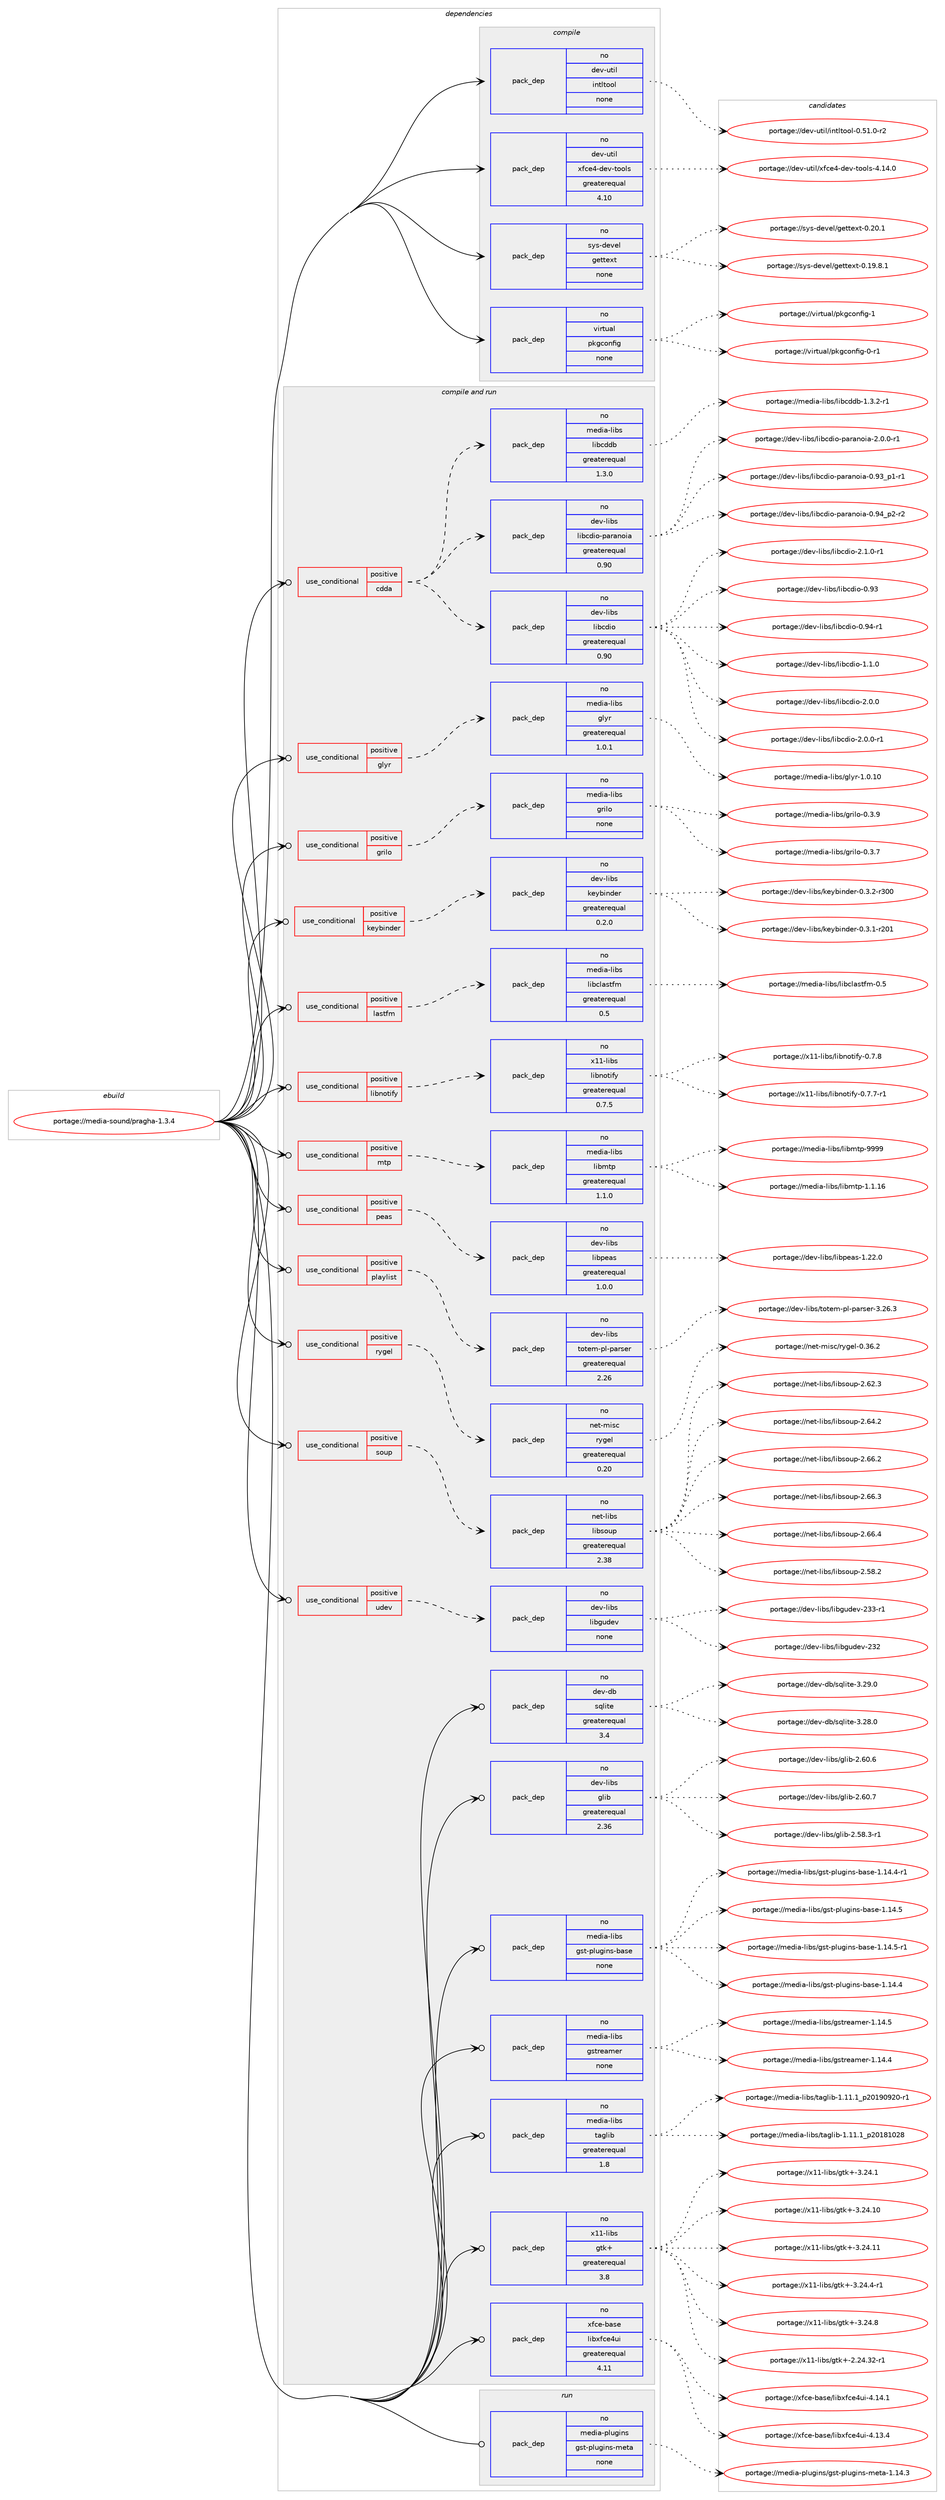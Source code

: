 digraph prolog {

# *************
# Graph options
# *************

newrank=true;
concentrate=true;
compound=true;
graph [rankdir=LR,fontname=Helvetica,fontsize=10,ranksep=1.5];#, ranksep=2.5, nodesep=0.2];
edge  [arrowhead=vee];
node  [fontname=Helvetica,fontsize=10];

# **********
# The ebuild
# **********

subgraph cluster_leftcol {
color=gray;
rank=same;
label=<<i>ebuild</i>>;
id [label="portage://media-sound/pragha-1.3.4", color=red, width=4, href="../media-sound/pragha-1.3.4.svg"];
}

# ****************
# The dependencies
# ****************

subgraph cluster_midcol {
color=gray;
label=<<i>dependencies</i>>;
subgraph cluster_compile {
fillcolor="#eeeeee";
style=filled;
label=<<i>compile</i>>;
subgraph pack246447 {
dependency335256 [label=<<TABLE BORDER="0" CELLBORDER="1" CELLSPACING="0" CELLPADDING="4" WIDTH="220"><TR><TD ROWSPAN="6" CELLPADDING="30">pack_dep</TD></TR><TR><TD WIDTH="110">no</TD></TR><TR><TD>dev-util</TD></TR><TR><TD>intltool</TD></TR><TR><TD>none</TD></TR><TR><TD></TD></TR></TABLE>>, shape=none, color=blue];
}
id:e -> dependency335256:w [weight=20,style="solid",arrowhead="vee"];
subgraph pack246448 {
dependency335257 [label=<<TABLE BORDER="0" CELLBORDER="1" CELLSPACING="0" CELLPADDING="4" WIDTH="220"><TR><TD ROWSPAN="6" CELLPADDING="30">pack_dep</TD></TR><TR><TD WIDTH="110">no</TD></TR><TR><TD>dev-util</TD></TR><TR><TD>xfce4-dev-tools</TD></TR><TR><TD>greaterequal</TD></TR><TR><TD>4.10</TD></TR></TABLE>>, shape=none, color=blue];
}
id:e -> dependency335257:w [weight=20,style="solid",arrowhead="vee"];
subgraph pack246449 {
dependency335258 [label=<<TABLE BORDER="0" CELLBORDER="1" CELLSPACING="0" CELLPADDING="4" WIDTH="220"><TR><TD ROWSPAN="6" CELLPADDING="30">pack_dep</TD></TR><TR><TD WIDTH="110">no</TD></TR><TR><TD>sys-devel</TD></TR><TR><TD>gettext</TD></TR><TR><TD>none</TD></TR><TR><TD></TD></TR></TABLE>>, shape=none, color=blue];
}
id:e -> dependency335258:w [weight=20,style="solid",arrowhead="vee"];
subgraph pack246450 {
dependency335259 [label=<<TABLE BORDER="0" CELLBORDER="1" CELLSPACING="0" CELLPADDING="4" WIDTH="220"><TR><TD ROWSPAN="6" CELLPADDING="30">pack_dep</TD></TR><TR><TD WIDTH="110">no</TD></TR><TR><TD>virtual</TD></TR><TR><TD>pkgconfig</TD></TR><TR><TD>none</TD></TR><TR><TD></TD></TR></TABLE>>, shape=none, color=blue];
}
id:e -> dependency335259:w [weight=20,style="solid",arrowhead="vee"];
}
subgraph cluster_compileandrun {
fillcolor="#eeeeee";
style=filled;
label=<<i>compile and run</i>>;
subgraph cond83295 {
dependency335260 [label=<<TABLE BORDER="0" CELLBORDER="1" CELLSPACING="0" CELLPADDING="4"><TR><TD ROWSPAN="3" CELLPADDING="10">use_conditional</TD></TR><TR><TD>positive</TD></TR><TR><TD>cdda</TD></TR></TABLE>>, shape=none, color=red];
subgraph pack246451 {
dependency335261 [label=<<TABLE BORDER="0" CELLBORDER="1" CELLSPACING="0" CELLPADDING="4" WIDTH="220"><TR><TD ROWSPAN="6" CELLPADDING="30">pack_dep</TD></TR><TR><TD WIDTH="110">no</TD></TR><TR><TD>dev-libs</TD></TR><TR><TD>libcdio</TD></TR><TR><TD>greaterequal</TD></TR><TR><TD>0.90</TD></TR></TABLE>>, shape=none, color=blue];
}
dependency335260:e -> dependency335261:w [weight=20,style="dashed",arrowhead="vee"];
subgraph pack246452 {
dependency335262 [label=<<TABLE BORDER="0" CELLBORDER="1" CELLSPACING="0" CELLPADDING="4" WIDTH="220"><TR><TD ROWSPAN="6" CELLPADDING="30">pack_dep</TD></TR><TR><TD WIDTH="110">no</TD></TR><TR><TD>dev-libs</TD></TR><TR><TD>libcdio-paranoia</TD></TR><TR><TD>greaterequal</TD></TR><TR><TD>0.90</TD></TR></TABLE>>, shape=none, color=blue];
}
dependency335260:e -> dependency335262:w [weight=20,style="dashed",arrowhead="vee"];
subgraph pack246453 {
dependency335263 [label=<<TABLE BORDER="0" CELLBORDER="1" CELLSPACING="0" CELLPADDING="4" WIDTH="220"><TR><TD ROWSPAN="6" CELLPADDING="30">pack_dep</TD></TR><TR><TD WIDTH="110">no</TD></TR><TR><TD>media-libs</TD></TR><TR><TD>libcddb</TD></TR><TR><TD>greaterequal</TD></TR><TR><TD>1.3.0</TD></TR></TABLE>>, shape=none, color=blue];
}
dependency335260:e -> dependency335263:w [weight=20,style="dashed",arrowhead="vee"];
}
id:e -> dependency335260:w [weight=20,style="solid",arrowhead="odotvee"];
subgraph cond83296 {
dependency335264 [label=<<TABLE BORDER="0" CELLBORDER="1" CELLSPACING="0" CELLPADDING="4"><TR><TD ROWSPAN="3" CELLPADDING="10">use_conditional</TD></TR><TR><TD>positive</TD></TR><TR><TD>glyr</TD></TR></TABLE>>, shape=none, color=red];
subgraph pack246454 {
dependency335265 [label=<<TABLE BORDER="0" CELLBORDER="1" CELLSPACING="0" CELLPADDING="4" WIDTH="220"><TR><TD ROWSPAN="6" CELLPADDING="30">pack_dep</TD></TR><TR><TD WIDTH="110">no</TD></TR><TR><TD>media-libs</TD></TR><TR><TD>glyr</TD></TR><TR><TD>greaterequal</TD></TR><TR><TD>1.0.1</TD></TR></TABLE>>, shape=none, color=blue];
}
dependency335264:e -> dependency335265:w [weight=20,style="dashed",arrowhead="vee"];
}
id:e -> dependency335264:w [weight=20,style="solid",arrowhead="odotvee"];
subgraph cond83297 {
dependency335266 [label=<<TABLE BORDER="0" CELLBORDER="1" CELLSPACING="0" CELLPADDING="4"><TR><TD ROWSPAN="3" CELLPADDING="10">use_conditional</TD></TR><TR><TD>positive</TD></TR><TR><TD>grilo</TD></TR></TABLE>>, shape=none, color=red];
subgraph pack246455 {
dependency335267 [label=<<TABLE BORDER="0" CELLBORDER="1" CELLSPACING="0" CELLPADDING="4" WIDTH="220"><TR><TD ROWSPAN="6" CELLPADDING="30">pack_dep</TD></TR><TR><TD WIDTH="110">no</TD></TR><TR><TD>media-libs</TD></TR><TR><TD>grilo</TD></TR><TR><TD>none</TD></TR><TR><TD></TD></TR></TABLE>>, shape=none, color=blue];
}
dependency335266:e -> dependency335267:w [weight=20,style="dashed",arrowhead="vee"];
}
id:e -> dependency335266:w [weight=20,style="solid",arrowhead="odotvee"];
subgraph cond83298 {
dependency335268 [label=<<TABLE BORDER="0" CELLBORDER="1" CELLSPACING="0" CELLPADDING="4"><TR><TD ROWSPAN="3" CELLPADDING="10">use_conditional</TD></TR><TR><TD>positive</TD></TR><TR><TD>keybinder</TD></TR></TABLE>>, shape=none, color=red];
subgraph pack246456 {
dependency335269 [label=<<TABLE BORDER="0" CELLBORDER="1" CELLSPACING="0" CELLPADDING="4" WIDTH="220"><TR><TD ROWSPAN="6" CELLPADDING="30">pack_dep</TD></TR><TR><TD WIDTH="110">no</TD></TR><TR><TD>dev-libs</TD></TR><TR><TD>keybinder</TD></TR><TR><TD>greaterequal</TD></TR><TR><TD>0.2.0</TD></TR></TABLE>>, shape=none, color=blue];
}
dependency335268:e -> dependency335269:w [weight=20,style="dashed",arrowhead="vee"];
}
id:e -> dependency335268:w [weight=20,style="solid",arrowhead="odotvee"];
subgraph cond83299 {
dependency335270 [label=<<TABLE BORDER="0" CELLBORDER="1" CELLSPACING="0" CELLPADDING="4"><TR><TD ROWSPAN="3" CELLPADDING="10">use_conditional</TD></TR><TR><TD>positive</TD></TR><TR><TD>lastfm</TD></TR></TABLE>>, shape=none, color=red];
subgraph pack246457 {
dependency335271 [label=<<TABLE BORDER="0" CELLBORDER="1" CELLSPACING="0" CELLPADDING="4" WIDTH="220"><TR><TD ROWSPAN="6" CELLPADDING="30">pack_dep</TD></TR><TR><TD WIDTH="110">no</TD></TR><TR><TD>media-libs</TD></TR><TR><TD>libclastfm</TD></TR><TR><TD>greaterequal</TD></TR><TR><TD>0.5</TD></TR></TABLE>>, shape=none, color=blue];
}
dependency335270:e -> dependency335271:w [weight=20,style="dashed",arrowhead="vee"];
}
id:e -> dependency335270:w [weight=20,style="solid",arrowhead="odotvee"];
subgraph cond83300 {
dependency335272 [label=<<TABLE BORDER="0" CELLBORDER="1" CELLSPACING="0" CELLPADDING="4"><TR><TD ROWSPAN="3" CELLPADDING="10">use_conditional</TD></TR><TR><TD>positive</TD></TR><TR><TD>libnotify</TD></TR></TABLE>>, shape=none, color=red];
subgraph pack246458 {
dependency335273 [label=<<TABLE BORDER="0" CELLBORDER="1" CELLSPACING="0" CELLPADDING="4" WIDTH="220"><TR><TD ROWSPAN="6" CELLPADDING="30">pack_dep</TD></TR><TR><TD WIDTH="110">no</TD></TR><TR><TD>x11-libs</TD></TR><TR><TD>libnotify</TD></TR><TR><TD>greaterequal</TD></TR><TR><TD>0.7.5</TD></TR></TABLE>>, shape=none, color=blue];
}
dependency335272:e -> dependency335273:w [weight=20,style="dashed",arrowhead="vee"];
}
id:e -> dependency335272:w [weight=20,style="solid",arrowhead="odotvee"];
subgraph cond83301 {
dependency335274 [label=<<TABLE BORDER="0" CELLBORDER="1" CELLSPACING="0" CELLPADDING="4"><TR><TD ROWSPAN="3" CELLPADDING="10">use_conditional</TD></TR><TR><TD>positive</TD></TR><TR><TD>mtp</TD></TR></TABLE>>, shape=none, color=red];
subgraph pack246459 {
dependency335275 [label=<<TABLE BORDER="0" CELLBORDER="1" CELLSPACING="0" CELLPADDING="4" WIDTH="220"><TR><TD ROWSPAN="6" CELLPADDING="30">pack_dep</TD></TR><TR><TD WIDTH="110">no</TD></TR><TR><TD>media-libs</TD></TR><TR><TD>libmtp</TD></TR><TR><TD>greaterequal</TD></TR><TR><TD>1.1.0</TD></TR></TABLE>>, shape=none, color=blue];
}
dependency335274:e -> dependency335275:w [weight=20,style="dashed",arrowhead="vee"];
}
id:e -> dependency335274:w [weight=20,style="solid",arrowhead="odotvee"];
subgraph cond83302 {
dependency335276 [label=<<TABLE BORDER="0" CELLBORDER="1" CELLSPACING="0" CELLPADDING="4"><TR><TD ROWSPAN="3" CELLPADDING="10">use_conditional</TD></TR><TR><TD>positive</TD></TR><TR><TD>peas</TD></TR></TABLE>>, shape=none, color=red];
subgraph pack246460 {
dependency335277 [label=<<TABLE BORDER="0" CELLBORDER="1" CELLSPACING="0" CELLPADDING="4" WIDTH="220"><TR><TD ROWSPAN="6" CELLPADDING="30">pack_dep</TD></TR><TR><TD WIDTH="110">no</TD></TR><TR><TD>dev-libs</TD></TR><TR><TD>libpeas</TD></TR><TR><TD>greaterequal</TD></TR><TR><TD>1.0.0</TD></TR></TABLE>>, shape=none, color=blue];
}
dependency335276:e -> dependency335277:w [weight=20,style="dashed",arrowhead="vee"];
}
id:e -> dependency335276:w [weight=20,style="solid",arrowhead="odotvee"];
subgraph cond83303 {
dependency335278 [label=<<TABLE BORDER="0" CELLBORDER="1" CELLSPACING="0" CELLPADDING="4"><TR><TD ROWSPAN="3" CELLPADDING="10">use_conditional</TD></TR><TR><TD>positive</TD></TR><TR><TD>playlist</TD></TR></TABLE>>, shape=none, color=red];
subgraph pack246461 {
dependency335279 [label=<<TABLE BORDER="0" CELLBORDER="1" CELLSPACING="0" CELLPADDING="4" WIDTH="220"><TR><TD ROWSPAN="6" CELLPADDING="30">pack_dep</TD></TR><TR><TD WIDTH="110">no</TD></TR><TR><TD>dev-libs</TD></TR><TR><TD>totem-pl-parser</TD></TR><TR><TD>greaterequal</TD></TR><TR><TD>2.26</TD></TR></TABLE>>, shape=none, color=blue];
}
dependency335278:e -> dependency335279:w [weight=20,style="dashed",arrowhead="vee"];
}
id:e -> dependency335278:w [weight=20,style="solid",arrowhead="odotvee"];
subgraph cond83304 {
dependency335280 [label=<<TABLE BORDER="0" CELLBORDER="1" CELLSPACING="0" CELLPADDING="4"><TR><TD ROWSPAN="3" CELLPADDING="10">use_conditional</TD></TR><TR><TD>positive</TD></TR><TR><TD>rygel</TD></TR></TABLE>>, shape=none, color=red];
subgraph pack246462 {
dependency335281 [label=<<TABLE BORDER="0" CELLBORDER="1" CELLSPACING="0" CELLPADDING="4" WIDTH="220"><TR><TD ROWSPAN="6" CELLPADDING="30">pack_dep</TD></TR><TR><TD WIDTH="110">no</TD></TR><TR><TD>net-misc</TD></TR><TR><TD>rygel</TD></TR><TR><TD>greaterequal</TD></TR><TR><TD>0.20</TD></TR></TABLE>>, shape=none, color=blue];
}
dependency335280:e -> dependency335281:w [weight=20,style="dashed",arrowhead="vee"];
}
id:e -> dependency335280:w [weight=20,style="solid",arrowhead="odotvee"];
subgraph cond83305 {
dependency335282 [label=<<TABLE BORDER="0" CELLBORDER="1" CELLSPACING="0" CELLPADDING="4"><TR><TD ROWSPAN="3" CELLPADDING="10">use_conditional</TD></TR><TR><TD>positive</TD></TR><TR><TD>soup</TD></TR></TABLE>>, shape=none, color=red];
subgraph pack246463 {
dependency335283 [label=<<TABLE BORDER="0" CELLBORDER="1" CELLSPACING="0" CELLPADDING="4" WIDTH="220"><TR><TD ROWSPAN="6" CELLPADDING="30">pack_dep</TD></TR><TR><TD WIDTH="110">no</TD></TR><TR><TD>net-libs</TD></TR><TR><TD>libsoup</TD></TR><TR><TD>greaterequal</TD></TR><TR><TD>2.38</TD></TR></TABLE>>, shape=none, color=blue];
}
dependency335282:e -> dependency335283:w [weight=20,style="dashed",arrowhead="vee"];
}
id:e -> dependency335282:w [weight=20,style="solid",arrowhead="odotvee"];
subgraph cond83306 {
dependency335284 [label=<<TABLE BORDER="0" CELLBORDER="1" CELLSPACING="0" CELLPADDING="4"><TR><TD ROWSPAN="3" CELLPADDING="10">use_conditional</TD></TR><TR><TD>positive</TD></TR><TR><TD>udev</TD></TR></TABLE>>, shape=none, color=red];
subgraph pack246464 {
dependency335285 [label=<<TABLE BORDER="0" CELLBORDER="1" CELLSPACING="0" CELLPADDING="4" WIDTH="220"><TR><TD ROWSPAN="6" CELLPADDING="30">pack_dep</TD></TR><TR><TD WIDTH="110">no</TD></TR><TR><TD>dev-libs</TD></TR><TR><TD>libgudev</TD></TR><TR><TD>none</TD></TR><TR><TD></TD></TR></TABLE>>, shape=none, color=blue];
}
dependency335284:e -> dependency335285:w [weight=20,style="dashed",arrowhead="vee"];
}
id:e -> dependency335284:w [weight=20,style="solid",arrowhead="odotvee"];
subgraph pack246465 {
dependency335286 [label=<<TABLE BORDER="0" CELLBORDER="1" CELLSPACING="0" CELLPADDING="4" WIDTH="220"><TR><TD ROWSPAN="6" CELLPADDING="30">pack_dep</TD></TR><TR><TD WIDTH="110">no</TD></TR><TR><TD>dev-db</TD></TR><TR><TD>sqlite</TD></TR><TR><TD>greaterequal</TD></TR><TR><TD>3.4</TD></TR></TABLE>>, shape=none, color=blue];
}
id:e -> dependency335286:w [weight=20,style="solid",arrowhead="odotvee"];
subgraph pack246466 {
dependency335287 [label=<<TABLE BORDER="0" CELLBORDER="1" CELLSPACING="0" CELLPADDING="4" WIDTH="220"><TR><TD ROWSPAN="6" CELLPADDING="30">pack_dep</TD></TR><TR><TD WIDTH="110">no</TD></TR><TR><TD>dev-libs</TD></TR><TR><TD>glib</TD></TR><TR><TD>greaterequal</TD></TR><TR><TD>2.36</TD></TR></TABLE>>, shape=none, color=blue];
}
id:e -> dependency335287:w [weight=20,style="solid",arrowhead="odotvee"];
subgraph pack246467 {
dependency335288 [label=<<TABLE BORDER="0" CELLBORDER="1" CELLSPACING="0" CELLPADDING="4" WIDTH="220"><TR><TD ROWSPAN="6" CELLPADDING="30">pack_dep</TD></TR><TR><TD WIDTH="110">no</TD></TR><TR><TD>media-libs</TD></TR><TR><TD>gst-plugins-base</TD></TR><TR><TD>none</TD></TR><TR><TD></TD></TR></TABLE>>, shape=none, color=blue];
}
id:e -> dependency335288:w [weight=20,style="solid",arrowhead="odotvee"];
subgraph pack246468 {
dependency335289 [label=<<TABLE BORDER="0" CELLBORDER="1" CELLSPACING="0" CELLPADDING="4" WIDTH="220"><TR><TD ROWSPAN="6" CELLPADDING="30">pack_dep</TD></TR><TR><TD WIDTH="110">no</TD></TR><TR><TD>media-libs</TD></TR><TR><TD>gstreamer</TD></TR><TR><TD>none</TD></TR><TR><TD></TD></TR></TABLE>>, shape=none, color=blue];
}
id:e -> dependency335289:w [weight=20,style="solid",arrowhead="odotvee"];
subgraph pack246469 {
dependency335290 [label=<<TABLE BORDER="0" CELLBORDER="1" CELLSPACING="0" CELLPADDING="4" WIDTH="220"><TR><TD ROWSPAN="6" CELLPADDING="30">pack_dep</TD></TR><TR><TD WIDTH="110">no</TD></TR><TR><TD>media-libs</TD></TR><TR><TD>taglib</TD></TR><TR><TD>greaterequal</TD></TR><TR><TD>1.8</TD></TR></TABLE>>, shape=none, color=blue];
}
id:e -> dependency335290:w [weight=20,style="solid",arrowhead="odotvee"];
subgraph pack246470 {
dependency335291 [label=<<TABLE BORDER="0" CELLBORDER="1" CELLSPACING="0" CELLPADDING="4" WIDTH="220"><TR><TD ROWSPAN="6" CELLPADDING="30">pack_dep</TD></TR><TR><TD WIDTH="110">no</TD></TR><TR><TD>x11-libs</TD></TR><TR><TD>gtk+</TD></TR><TR><TD>greaterequal</TD></TR><TR><TD>3.8</TD></TR></TABLE>>, shape=none, color=blue];
}
id:e -> dependency335291:w [weight=20,style="solid",arrowhead="odotvee"];
subgraph pack246471 {
dependency335292 [label=<<TABLE BORDER="0" CELLBORDER="1" CELLSPACING="0" CELLPADDING="4" WIDTH="220"><TR><TD ROWSPAN="6" CELLPADDING="30">pack_dep</TD></TR><TR><TD WIDTH="110">no</TD></TR><TR><TD>xfce-base</TD></TR><TR><TD>libxfce4ui</TD></TR><TR><TD>greaterequal</TD></TR><TR><TD>4.11</TD></TR></TABLE>>, shape=none, color=blue];
}
id:e -> dependency335292:w [weight=20,style="solid",arrowhead="odotvee"];
}
subgraph cluster_run {
fillcolor="#eeeeee";
style=filled;
label=<<i>run</i>>;
subgraph pack246472 {
dependency335293 [label=<<TABLE BORDER="0" CELLBORDER="1" CELLSPACING="0" CELLPADDING="4" WIDTH="220"><TR><TD ROWSPAN="6" CELLPADDING="30">pack_dep</TD></TR><TR><TD WIDTH="110">no</TD></TR><TR><TD>media-plugins</TD></TR><TR><TD>gst-plugins-meta</TD></TR><TR><TD>none</TD></TR><TR><TD></TD></TR></TABLE>>, shape=none, color=blue];
}
id:e -> dependency335293:w [weight=20,style="solid",arrowhead="odot"];
}
}

# **************
# The candidates
# **************

subgraph cluster_choices {
rank=same;
color=gray;
label=<<i>candidates</i>>;

subgraph choice246447 {
color=black;
nodesep=1;
choiceportage1001011184511711610510847105110116108116111111108454846534946484511450 [label="portage://dev-util/intltool-0.51.0-r2", color=red, width=4,href="../dev-util/intltool-0.51.0-r2.svg"];
dependency335256:e -> choiceportage1001011184511711610510847105110116108116111111108454846534946484511450:w [style=dotted,weight="100"];
}
subgraph choice246448 {
color=black;
nodesep=1;
choiceportage10010111845117116105108471201029910152451001011184511611111110811545524649524648 [label="portage://dev-util/xfce4-dev-tools-4.14.0", color=red, width=4,href="../dev-util/xfce4-dev-tools-4.14.0.svg"];
dependency335257:e -> choiceportage10010111845117116105108471201029910152451001011184511611111110811545524649524648:w [style=dotted,weight="100"];
}
subgraph choice246449 {
color=black;
nodesep=1;
choiceportage1151211154510010111810110847103101116116101120116454846495746564649 [label="portage://sys-devel/gettext-0.19.8.1", color=red, width=4,href="../sys-devel/gettext-0.19.8.1.svg"];
choiceportage115121115451001011181011084710310111611610112011645484650484649 [label="portage://sys-devel/gettext-0.20.1", color=red, width=4,href="../sys-devel/gettext-0.20.1.svg"];
dependency335258:e -> choiceportage1151211154510010111810110847103101116116101120116454846495746564649:w [style=dotted,weight="100"];
dependency335258:e -> choiceportage115121115451001011181011084710310111611610112011645484650484649:w [style=dotted,weight="100"];
}
subgraph choice246450 {
color=black;
nodesep=1;
choiceportage11810511411611797108471121071039911111010210510345484511449 [label="portage://virtual/pkgconfig-0-r1", color=red, width=4,href="../virtual/pkgconfig-0-r1.svg"];
choiceportage1181051141161179710847112107103991111101021051034549 [label="portage://virtual/pkgconfig-1", color=red, width=4,href="../virtual/pkgconfig-1.svg"];
dependency335259:e -> choiceportage11810511411611797108471121071039911111010210510345484511449:w [style=dotted,weight="100"];
dependency335259:e -> choiceportage1181051141161179710847112107103991111101021051034549:w [style=dotted,weight="100"];
}
subgraph choice246451 {
color=black;
nodesep=1;
choiceportage10010111845108105981154710810598991001051114548465751 [label="portage://dev-libs/libcdio-0.93", color=red, width=4,href="../dev-libs/libcdio-0.93.svg"];
choiceportage100101118451081059811547108105989910010511145484657524511449 [label="portage://dev-libs/libcdio-0.94-r1", color=red, width=4,href="../dev-libs/libcdio-0.94-r1.svg"];
choiceportage1001011184510810598115471081059899100105111454946494648 [label="portage://dev-libs/libcdio-1.1.0", color=red, width=4,href="../dev-libs/libcdio-1.1.0.svg"];
choiceportage1001011184510810598115471081059899100105111455046484648 [label="portage://dev-libs/libcdio-2.0.0", color=red, width=4,href="../dev-libs/libcdio-2.0.0.svg"];
choiceportage10010111845108105981154710810598991001051114550464846484511449 [label="portage://dev-libs/libcdio-2.0.0-r1", color=red, width=4,href="../dev-libs/libcdio-2.0.0-r1.svg"];
choiceportage10010111845108105981154710810598991001051114550464946484511449 [label="portage://dev-libs/libcdio-2.1.0-r1", color=red, width=4,href="../dev-libs/libcdio-2.1.0-r1.svg"];
dependency335261:e -> choiceportage10010111845108105981154710810598991001051114548465751:w [style=dotted,weight="100"];
dependency335261:e -> choiceportage100101118451081059811547108105989910010511145484657524511449:w [style=dotted,weight="100"];
dependency335261:e -> choiceportage1001011184510810598115471081059899100105111454946494648:w [style=dotted,weight="100"];
dependency335261:e -> choiceportage1001011184510810598115471081059899100105111455046484648:w [style=dotted,weight="100"];
dependency335261:e -> choiceportage10010111845108105981154710810598991001051114550464846484511449:w [style=dotted,weight="100"];
dependency335261:e -> choiceportage10010111845108105981154710810598991001051114550464946484511449:w [style=dotted,weight="100"];
}
subgraph choice246452 {
color=black;
nodesep=1;
choiceportage100101118451081059811547108105989910010511145112971149711011110597454846575195112494511449 [label="portage://dev-libs/libcdio-paranoia-0.93_p1-r1", color=red, width=4,href="../dev-libs/libcdio-paranoia-0.93_p1-r1.svg"];
choiceportage100101118451081059811547108105989910010511145112971149711011110597454846575295112504511450 [label="portage://dev-libs/libcdio-paranoia-0.94_p2-r2", color=red, width=4,href="../dev-libs/libcdio-paranoia-0.94_p2-r2.svg"];
choiceportage1001011184510810598115471081059899100105111451129711497110111105974550464846484511449 [label="portage://dev-libs/libcdio-paranoia-2.0.0-r1", color=red, width=4,href="../dev-libs/libcdio-paranoia-2.0.0-r1.svg"];
dependency335262:e -> choiceportage100101118451081059811547108105989910010511145112971149711011110597454846575195112494511449:w [style=dotted,weight="100"];
dependency335262:e -> choiceportage100101118451081059811547108105989910010511145112971149711011110597454846575295112504511450:w [style=dotted,weight="100"];
dependency335262:e -> choiceportage1001011184510810598115471081059899100105111451129711497110111105974550464846484511449:w [style=dotted,weight="100"];
}
subgraph choice246453 {
color=black;
nodesep=1;
choiceportage109101100105974510810598115471081059899100100984549465146504511449 [label="portage://media-libs/libcddb-1.3.2-r1", color=red, width=4,href="../media-libs/libcddb-1.3.2-r1.svg"];
dependency335263:e -> choiceportage109101100105974510810598115471081059899100100984549465146504511449:w [style=dotted,weight="100"];
}
subgraph choice246454 {
color=black;
nodesep=1;
choiceportage1091011001059745108105981154710310812111445494648464948 [label="portage://media-libs/glyr-1.0.10", color=red, width=4,href="../media-libs/glyr-1.0.10.svg"];
dependency335265:e -> choiceportage1091011001059745108105981154710310812111445494648464948:w [style=dotted,weight="100"];
}
subgraph choice246455 {
color=black;
nodesep=1;
choiceportage10910110010597451081059811547103114105108111454846514655 [label="portage://media-libs/grilo-0.3.7", color=red, width=4,href="../media-libs/grilo-0.3.7.svg"];
choiceportage10910110010597451081059811547103114105108111454846514657 [label="portage://media-libs/grilo-0.3.9", color=red, width=4,href="../media-libs/grilo-0.3.9.svg"];
dependency335267:e -> choiceportage10910110010597451081059811547103114105108111454846514655:w [style=dotted,weight="100"];
dependency335267:e -> choiceportage10910110010597451081059811547103114105108111454846514657:w [style=dotted,weight="100"];
}
subgraph choice246456 {
color=black;
nodesep=1;
choiceportage1001011184510810598115471071011219810511010010111445484651464945114504849 [label="portage://dev-libs/keybinder-0.3.1-r201", color=red, width=4,href="../dev-libs/keybinder-0.3.1-r201.svg"];
choiceportage1001011184510810598115471071011219810511010010111445484651465045114514848 [label="portage://dev-libs/keybinder-0.3.2-r300", color=red, width=4,href="../dev-libs/keybinder-0.3.2-r300.svg"];
dependency335269:e -> choiceportage1001011184510810598115471071011219810511010010111445484651464945114504849:w [style=dotted,weight="100"];
dependency335269:e -> choiceportage1001011184510810598115471071011219810511010010111445484651465045114514848:w [style=dotted,weight="100"];
}
subgraph choice246457 {
color=black;
nodesep=1;
choiceportage1091011001059745108105981154710810598991089711511610210945484653 [label="portage://media-libs/libclastfm-0.5", color=red, width=4,href="../media-libs/libclastfm-0.5.svg"];
dependency335271:e -> choiceportage1091011001059745108105981154710810598991089711511610210945484653:w [style=dotted,weight="100"];
}
subgraph choice246458 {
color=black;
nodesep=1;
choiceportage1204949451081059811547108105981101111161051021214548465546554511449 [label="portage://x11-libs/libnotify-0.7.7-r1", color=red, width=4,href="../x11-libs/libnotify-0.7.7-r1.svg"];
choiceportage120494945108105981154710810598110111116105102121454846554656 [label="portage://x11-libs/libnotify-0.7.8", color=red, width=4,href="../x11-libs/libnotify-0.7.8.svg"];
dependency335273:e -> choiceportage1204949451081059811547108105981101111161051021214548465546554511449:w [style=dotted,weight="100"];
dependency335273:e -> choiceportage120494945108105981154710810598110111116105102121454846554656:w [style=dotted,weight="100"];
}
subgraph choice246459 {
color=black;
nodesep=1;
choiceportage109101100105974510810598115471081059810911611245494649464954 [label="portage://media-libs/libmtp-1.1.16", color=red, width=4,href="../media-libs/libmtp-1.1.16.svg"];
choiceportage10910110010597451081059811547108105981091161124557575757 [label="portage://media-libs/libmtp-9999", color=red, width=4,href="../media-libs/libmtp-9999.svg"];
dependency335275:e -> choiceportage109101100105974510810598115471081059810911611245494649464954:w [style=dotted,weight="100"];
dependency335275:e -> choiceportage10910110010597451081059811547108105981091161124557575757:w [style=dotted,weight="100"];
}
subgraph choice246460 {
color=black;
nodesep=1;
choiceportage100101118451081059811547108105981121019711545494650504648 [label="portage://dev-libs/libpeas-1.22.0", color=red, width=4,href="../dev-libs/libpeas-1.22.0.svg"];
dependency335277:e -> choiceportage100101118451081059811547108105981121019711545494650504648:w [style=dotted,weight="100"];
}
subgraph choice246461 {
color=black;
nodesep=1;
choiceportage10010111845108105981154711611111610110945112108451129711411510111445514650544651 [label="portage://dev-libs/totem-pl-parser-3.26.3", color=red, width=4,href="../dev-libs/totem-pl-parser-3.26.3.svg"];
dependency335279:e -> choiceportage10010111845108105981154711611111610110945112108451129711411510111445514650544651:w [style=dotted,weight="100"];
}
subgraph choice246462 {
color=black;
nodesep=1;
choiceportage11010111645109105115994711412110310110845484651544650 [label="portage://net-misc/rygel-0.36.2", color=red, width=4,href="../net-misc/rygel-0.36.2.svg"];
dependency335281:e -> choiceportage11010111645109105115994711412110310110845484651544650:w [style=dotted,weight="100"];
}
subgraph choice246463 {
color=black;
nodesep=1;
choiceportage1101011164510810598115471081059811511111711245504653564650 [label="portage://net-libs/libsoup-2.58.2", color=red, width=4,href="../net-libs/libsoup-2.58.2.svg"];
choiceportage1101011164510810598115471081059811511111711245504654504651 [label="portage://net-libs/libsoup-2.62.3", color=red, width=4,href="../net-libs/libsoup-2.62.3.svg"];
choiceportage1101011164510810598115471081059811511111711245504654524650 [label="portage://net-libs/libsoup-2.64.2", color=red, width=4,href="../net-libs/libsoup-2.64.2.svg"];
choiceportage1101011164510810598115471081059811511111711245504654544650 [label="portage://net-libs/libsoup-2.66.2", color=red, width=4,href="../net-libs/libsoup-2.66.2.svg"];
choiceportage1101011164510810598115471081059811511111711245504654544651 [label="portage://net-libs/libsoup-2.66.3", color=red, width=4,href="../net-libs/libsoup-2.66.3.svg"];
choiceportage1101011164510810598115471081059811511111711245504654544652 [label="portage://net-libs/libsoup-2.66.4", color=red, width=4,href="../net-libs/libsoup-2.66.4.svg"];
dependency335283:e -> choiceportage1101011164510810598115471081059811511111711245504653564650:w [style=dotted,weight="100"];
dependency335283:e -> choiceportage1101011164510810598115471081059811511111711245504654504651:w [style=dotted,weight="100"];
dependency335283:e -> choiceportage1101011164510810598115471081059811511111711245504654524650:w [style=dotted,weight="100"];
dependency335283:e -> choiceportage1101011164510810598115471081059811511111711245504654544650:w [style=dotted,weight="100"];
dependency335283:e -> choiceportage1101011164510810598115471081059811511111711245504654544651:w [style=dotted,weight="100"];
dependency335283:e -> choiceportage1101011164510810598115471081059811511111711245504654544652:w [style=dotted,weight="100"];
}
subgraph choice246464 {
color=black;
nodesep=1;
choiceportage1001011184510810598115471081059810311710010111845505150 [label="portage://dev-libs/libgudev-232", color=red, width=4,href="../dev-libs/libgudev-232.svg"];
choiceportage10010111845108105981154710810598103117100101118455051514511449 [label="portage://dev-libs/libgudev-233-r1", color=red, width=4,href="../dev-libs/libgudev-233-r1.svg"];
dependency335285:e -> choiceportage1001011184510810598115471081059810311710010111845505150:w [style=dotted,weight="100"];
dependency335285:e -> choiceportage10010111845108105981154710810598103117100101118455051514511449:w [style=dotted,weight="100"];
}
subgraph choice246465 {
color=black;
nodesep=1;
choiceportage10010111845100984711511310810511610145514650564648 [label="portage://dev-db/sqlite-3.28.0", color=red, width=4,href="../dev-db/sqlite-3.28.0.svg"];
choiceportage10010111845100984711511310810511610145514650574648 [label="portage://dev-db/sqlite-3.29.0", color=red, width=4,href="../dev-db/sqlite-3.29.0.svg"];
dependency335286:e -> choiceportage10010111845100984711511310810511610145514650564648:w [style=dotted,weight="100"];
dependency335286:e -> choiceportage10010111845100984711511310810511610145514650574648:w [style=dotted,weight="100"];
}
subgraph choice246466 {
color=black;
nodesep=1;
choiceportage10010111845108105981154710310810598455046535646514511449 [label="portage://dev-libs/glib-2.58.3-r1", color=red, width=4,href="../dev-libs/glib-2.58.3-r1.svg"];
choiceportage1001011184510810598115471031081059845504654484654 [label="portage://dev-libs/glib-2.60.6", color=red, width=4,href="../dev-libs/glib-2.60.6.svg"];
choiceportage1001011184510810598115471031081059845504654484655 [label="portage://dev-libs/glib-2.60.7", color=red, width=4,href="../dev-libs/glib-2.60.7.svg"];
dependency335287:e -> choiceportage10010111845108105981154710310810598455046535646514511449:w [style=dotted,weight="100"];
dependency335287:e -> choiceportage1001011184510810598115471031081059845504654484654:w [style=dotted,weight="100"];
dependency335287:e -> choiceportage1001011184510810598115471031081059845504654484655:w [style=dotted,weight="100"];
}
subgraph choice246467 {
color=black;
nodesep=1;
choiceportage109101100105974510810598115471031151164511210811710310511011545989711510145494649524652 [label="portage://media-libs/gst-plugins-base-1.14.4", color=red, width=4,href="../media-libs/gst-plugins-base-1.14.4.svg"];
choiceportage1091011001059745108105981154710311511645112108117103105110115459897115101454946495246524511449 [label="portage://media-libs/gst-plugins-base-1.14.4-r1", color=red, width=4,href="../media-libs/gst-plugins-base-1.14.4-r1.svg"];
choiceportage109101100105974510810598115471031151164511210811710310511011545989711510145494649524653 [label="portage://media-libs/gst-plugins-base-1.14.5", color=red, width=4,href="../media-libs/gst-plugins-base-1.14.5.svg"];
choiceportage1091011001059745108105981154710311511645112108117103105110115459897115101454946495246534511449 [label="portage://media-libs/gst-plugins-base-1.14.5-r1", color=red, width=4,href="../media-libs/gst-plugins-base-1.14.5-r1.svg"];
dependency335288:e -> choiceportage109101100105974510810598115471031151164511210811710310511011545989711510145494649524652:w [style=dotted,weight="100"];
dependency335288:e -> choiceportage1091011001059745108105981154710311511645112108117103105110115459897115101454946495246524511449:w [style=dotted,weight="100"];
dependency335288:e -> choiceportage109101100105974510810598115471031151164511210811710310511011545989711510145494649524653:w [style=dotted,weight="100"];
dependency335288:e -> choiceportage1091011001059745108105981154710311511645112108117103105110115459897115101454946495246534511449:w [style=dotted,weight="100"];
}
subgraph choice246468 {
color=black;
nodesep=1;
choiceportage109101100105974510810598115471031151161141019710910111445494649524652 [label="portage://media-libs/gstreamer-1.14.4", color=red, width=4,href="../media-libs/gstreamer-1.14.4.svg"];
choiceportage109101100105974510810598115471031151161141019710910111445494649524653 [label="portage://media-libs/gstreamer-1.14.5", color=red, width=4,href="../media-libs/gstreamer-1.14.5.svg"];
dependency335289:e -> choiceportage109101100105974510810598115471031151161141019710910111445494649524652:w [style=dotted,weight="100"];
dependency335289:e -> choiceportage109101100105974510810598115471031151161141019710910111445494649524653:w [style=dotted,weight="100"];
}
subgraph choice246469 {
color=black;
nodesep=1;
choiceportage10910110010597451081059811547116971031081059845494649494649951125048495649485056 [label="portage://media-libs/taglib-1.11.1_p20181028", color=red, width=4,href="../media-libs/taglib-1.11.1_p20181028.svg"];
choiceportage109101100105974510810598115471169710310810598454946494946499511250484957485750484511449 [label="portage://media-libs/taglib-1.11.1_p20190920-r1", color=red, width=4,href="../media-libs/taglib-1.11.1_p20190920-r1.svg"];
dependency335290:e -> choiceportage10910110010597451081059811547116971031081059845494649494649951125048495649485056:w [style=dotted,weight="100"];
dependency335290:e -> choiceportage109101100105974510810598115471169710310810598454946494946499511250484957485750484511449:w [style=dotted,weight="100"];
}
subgraph choice246470 {
color=black;
nodesep=1;
choiceportage12049494510810598115471031161074345504650524651504511449 [label="portage://x11-libs/gtk+-2.24.32-r1", color=red, width=4,href="../x11-libs/gtk+-2.24.32-r1.svg"];
choiceportage12049494510810598115471031161074345514650524649 [label="portage://x11-libs/gtk+-3.24.1", color=red, width=4,href="../x11-libs/gtk+-3.24.1.svg"];
choiceportage1204949451081059811547103116107434551465052464948 [label="portage://x11-libs/gtk+-3.24.10", color=red, width=4,href="../x11-libs/gtk+-3.24.10.svg"];
choiceportage1204949451081059811547103116107434551465052464949 [label="portage://x11-libs/gtk+-3.24.11", color=red, width=4,href="../x11-libs/gtk+-3.24.11.svg"];
choiceportage120494945108105981154710311610743455146505246524511449 [label="portage://x11-libs/gtk+-3.24.4-r1", color=red, width=4,href="../x11-libs/gtk+-3.24.4-r1.svg"];
choiceportage12049494510810598115471031161074345514650524656 [label="portage://x11-libs/gtk+-3.24.8", color=red, width=4,href="../x11-libs/gtk+-3.24.8.svg"];
dependency335291:e -> choiceportage12049494510810598115471031161074345504650524651504511449:w [style=dotted,weight="100"];
dependency335291:e -> choiceportage12049494510810598115471031161074345514650524649:w [style=dotted,weight="100"];
dependency335291:e -> choiceportage1204949451081059811547103116107434551465052464948:w [style=dotted,weight="100"];
dependency335291:e -> choiceportage1204949451081059811547103116107434551465052464949:w [style=dotted,weight="100"];
dependency335291:e -> choiceportage120494945108105981154710311610743455146505246524511449:w [style=dotted,weight="100"];
dependency335291:e -> choiceportage12049494510810598115471031161074345514650524656:w [style=dotted,weight="100"];
}
subgraph choice246471 {
color=black;
nodesep=1;
choiceportage120102991014598971151014710810598120102991015211710545524649514652 [label="portage://xfce-base/libxfce4ui-4.13.4", color=red, width=4,href="../xfce-base/libxfce4ui-4.13.4.svg"];
choiceportage120102991014598971151014710810598120102991015211710545524649524649 [label="portage://xfce-base/libxfce4ui-4.14.1", color=red, width=4,href="../xfce-base/libxfce4ui-4.14.1.svg"];
dependency335292:e -> choiceportage120102991014598971151014710810598120102991015211710545524649514652:w [style=dotted,weight="100"];
dependency335292:e -> choiceportage120102991014598971151014710810598120102991015211710545524649524649:w [style=dotted,weight="100"];
}
subgraph choice246472 {
color=black;
nodesep=1;
choiceportage10910110010597451121081171031051101154710311511645112108117103105110115451091011169745494649524651 [label="portage://media-plugins/gst-plugins-meta-1.14.3", color=red, width=4,href="../media-plugins/gst-plugins-meta-1.14.3.svg"];
dependency335293:e -> choiceportage10910110010597451121081171031051101154710311511645112108117103105110115451091011169745494649524651:w [style=dotted,weight="100"];
}
}

}
